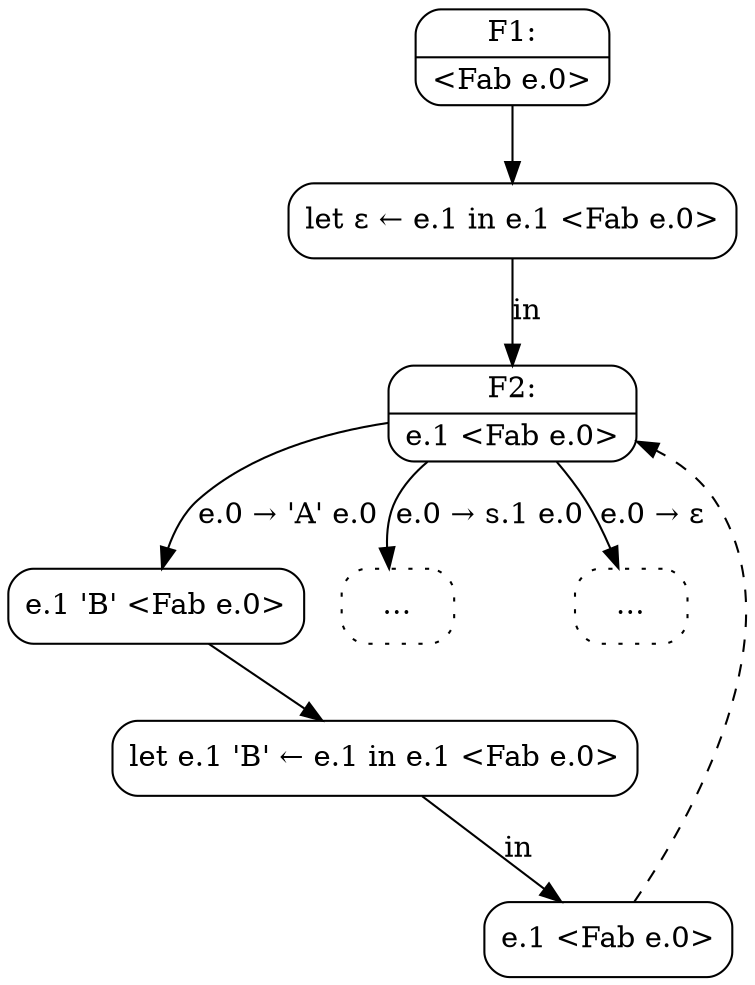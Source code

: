 digraph {
  node [shape=box, style=rounded];

  F1 [shape=record, label="{F1:|\<Fab e.0\>}"];
  L1 [label="let ε ← e.1 in e.1 <Fab e.0>"];
  F1 -> L1;
  F2 [shape=record, label="{F2:|e.1 \<Fab e.0\>}"];
  L1 -> F2 [label="in"];
  C1 [label="e.1 'B' <Fab e.0>"];
  F2 -> C1 [label="e.0 → 'A' e.0"];
  C2 [label="…", style="rounded,dotted"];
  F2 -> C2 [label="e.0 → s.1 e.0"];
  C3 [label="…", style="rounded,dotted"];
  F2 -> C3 [label="e.0 → ε"];
  L2 [label="let e.1 'B' ← e.1 in e.1 <Fab e.0>"];
  C1 -> L2;
  C4 [label="e.1 <Fab e.0>"];
  L2 -> C4 [label="in"];
  C4 -> F2 [style=dashed];
}
